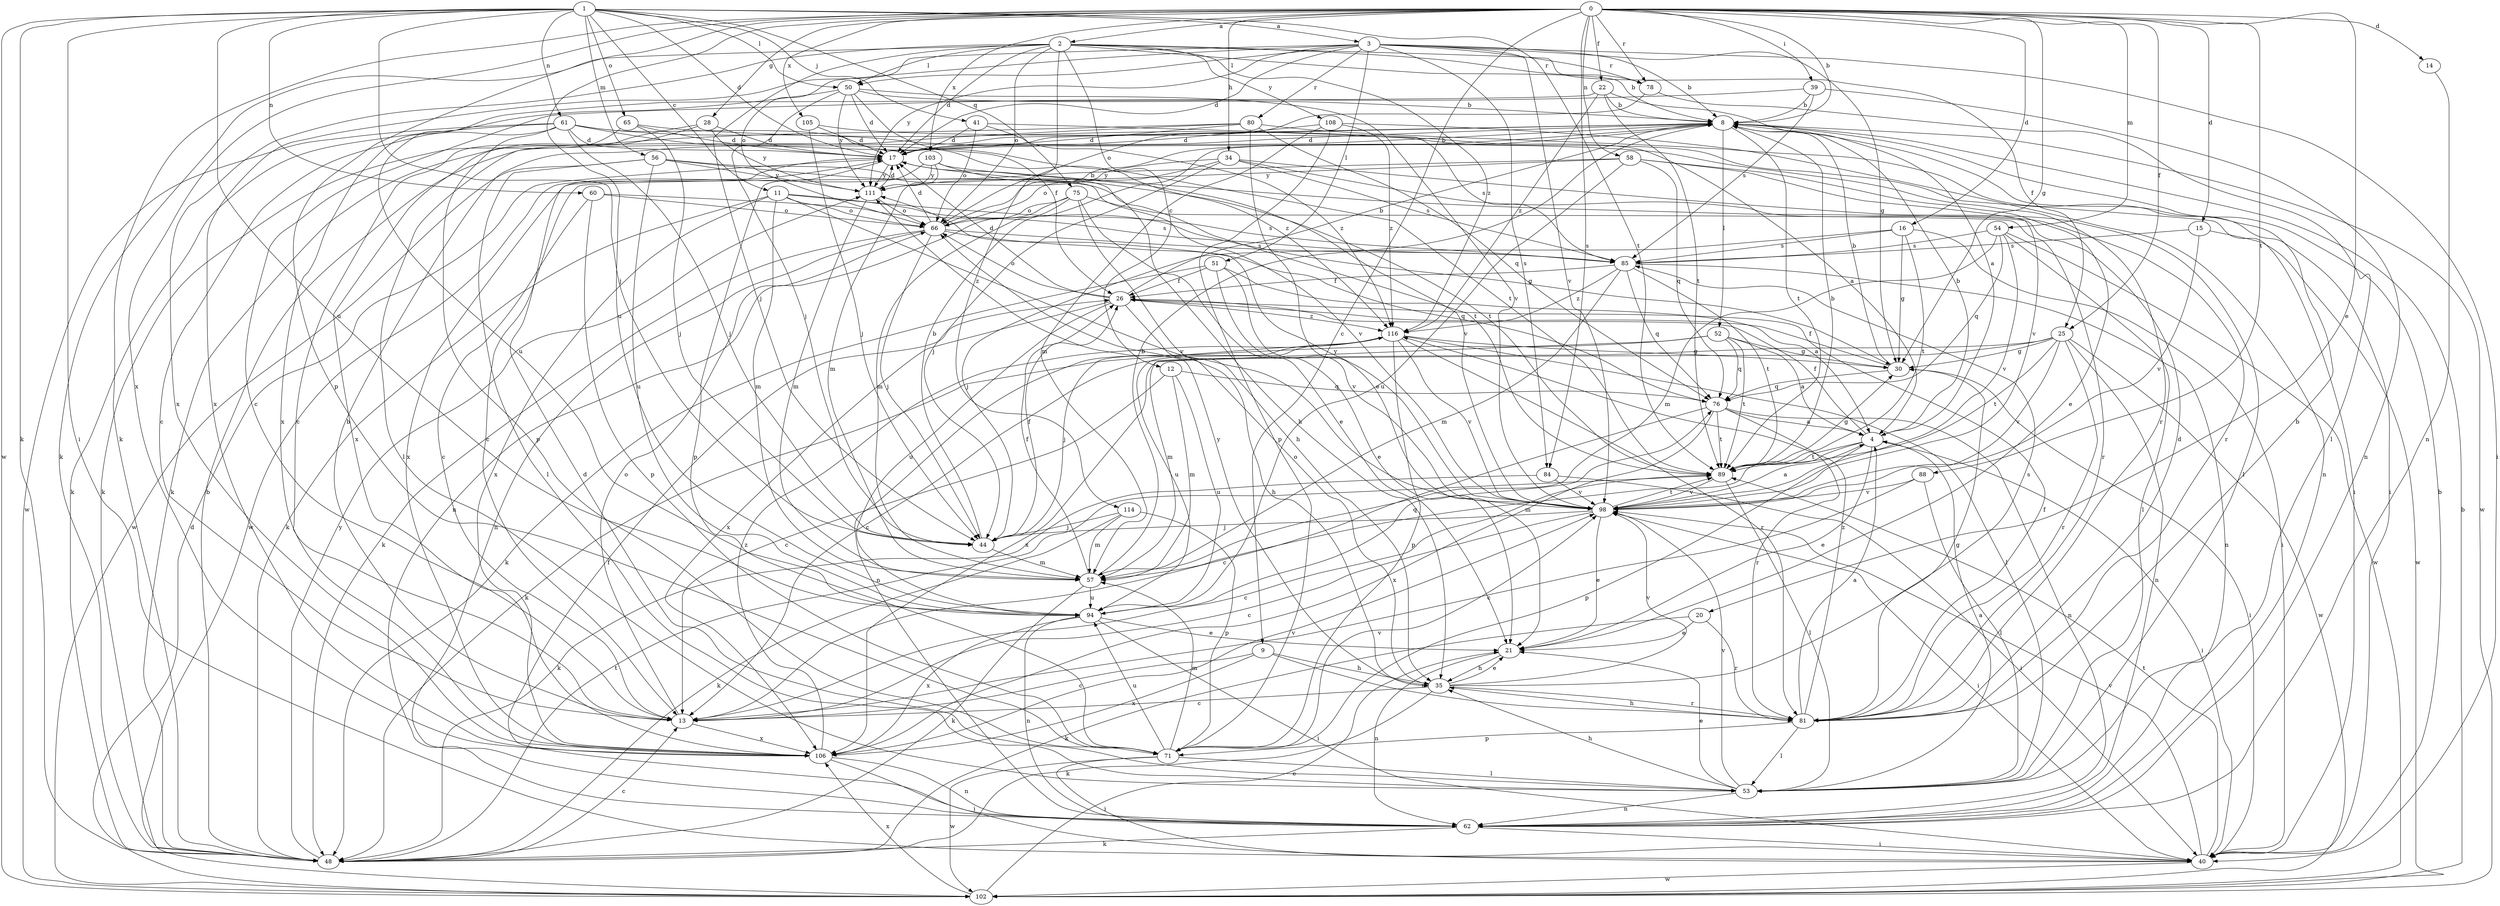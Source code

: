 strict digraph  {
0;
1;
2;
3;
4;
8;
9;
11;
12;
13;
14;
15;
16;
17;
20;
21;
22;
25;
26;
28;
30;
34;
35;
39;
40;
41;
44;
48;
50;
51;
52;
53;
54;
56;
57;
58;
60;
61;
62;
65;
66;
71;
75;
76;
78;
80;
81;
84;
85;
88;
89;
94;
98;
102;
103;
105;
106;
108;
111;
114;
116;
0 -> 2  [label=a];
0 -> 8  [label=b];
0 -> 9  [label=c];
0 -> 14  [label=d];
0 -> 15  [label=d];
0 -> 16  [label=d];
0 -> 20  [label=e];
0 -> 22  [label=f];
0 -> 25  [label=f];
0 -> 28  [label=g];
0 -> 30  [label=g];
0 -> 34  [label=h];
0 -> 39  [label=i];
0 -> 48  [label=k];
0 -> 54  [label=m];
0 -> 58  [label=n];
0 -> 71  [label=p];
0 -> 78  [label=r];
0 -> 84  [label=s];
0 -> 88  [label=t];
0 -> 94  [label=u];
0 -> 103  [label=x];
0 -> 105  [label=x];
0 -> 106  [label=x];
1 -> 3  [label=a];
1 -> 11  [label=c];
1 -> 17  [label=d];
1 -> 40  [label=i];
1 -> 41  [label=j];
1 -> 44  [label=j];
1 -> 48  [label=k];
1 -> 50  [label=l];
1 -> 56  [label=m];
1 -> 60  [label=n];
1 -> 61  [label=n];
1 -> 65  [label=o];
1 -> 75  [label=q];
1 -> 89  [label=t];
1 -> 94  [label=u];
1 -> 102  [label=w];
2 -> 8  [label=b];
2 -> 12  [label=c];
2 -> 17  [label=d];
2 -> 25  [label=f];
2 -> 44  [label=j];
2 -> 48  [label=k];
2 -> 50  [label=l];
2 -> 66  [label=o];
2 -> 78  [label=r];
2 -> 106  [label=x];
2 -> 108  [label=y];
2 -> 114  [label=z];
2 -> 116  [label=z];
3 -> 8  [label=b];
3 -> 17  [label=d];
3 -> 30  [label=g];
3 -> 40  [label=i];
3 -> 50  [label=l];
3 -> 51  [label=l];
3 -> 66  [label=o];
3 -> 78  [label=r];
3 -> 80  [label=r];
3 -> 84  [label=s];
3 -> 98  [label=v];
3 -> 106  [label=x];
3 -> 111  [label=y];
4 -> 8  [label=b];
4 -> 21  [label=e];
4 -> 26  [label=f];
4 -> 40  [label=i];
4 -> 57  [label=m];
4 -> 71  [label=p];
4 -> 89  [label=t];
8 -> 17  [label=d];
8 -> 52  [label=l];
8 -> 89  [label=t];
8 -> 102  [label=w];
9 -> 13  [label=c];
9 -> 35  [label=h];
9 -> 81  [label=r];
9 -> 106  [label=x];
11 -> 30  [label=g];
11 -> 48  [label=k];
11 -> 57  [label=m];
11 -> 66  [label=o];
11 -> 85  [label=s];
11 -> 98  [label=v];
11 -> 106  [label=x];
12 -> 13  [label=c];
12 -> 57  [label=m];
12 -> 76  [label=q];
12 -> 94  [label=u];
13 -> 8  [label=b];
13 -> 66  [label=o];
13 -> 106  [label=x];
14 -> 62  [label=n];
15 -> 85  [label=s];
15 -> 98  [label=v];
15 -> 102  [label=w];
16 -> 30  [label=g];
16 -> 40  [label=i];
16 -> 44  [label=j];
16 -> 85  [label=s];
16 -> 89  [label=t];
17 -> 8  [label=b];
17 -> 71  [label=p];
17 -> 89  [label=t];
17 -> 102  [label=w];
17 -> 111  [label=y];
20 -> 21  [label=e];
20 -> 48  [label=k];
20 -> 81  [label=r];
21 -> 35  [label=h];
21 -> 62  [label=n];
22 -> 4  [label=a];
22 -> 8  [label=b];
22 -> 89  [label=t];
22 -> 106  [label=x];
22 -> 116  [label=z];
25 -> 13  [label=c];
25 -> 30  [label=g];
25 -> 62  [label=n];
25 -> 81  [label=r];
25 -> 89  [label=t];
25 -> 98  [label=v];
25 -> 102  [label=w];
25 -> 106  [label=x];
26 -> 8  [label=b];
26 -> 17  [label=d];
26 -> 35  [label=h];
26 -> 66  [label=o];
26 -> 94  [label=u];
26 -> 106  [label=x];
26 -> 116  [label=z];
28 -> 13  [label=c];
28 -> 17  [label=d];
28 -> 106  [label=x];
28 -> 111  [label=y];
30 -> 8  [label=b];
30 -> 26  [label=f];
30 -> 40  [label=i];
30 -> 76  [label=q];
34 -> 44  [label=j];
34 -> 53  [label=l];
34 -> 66  [label=o];
34 -> 81  [label=r];
34 -> 85  [label=s];
34 -> 111  [label=y];
35 -> 13  [label=c];
35 -> 21  [label=e];
35 -> 48  [label=k];
35 -> 66  [label=o];
35 -> 81  [label=r];
35 -> 85  [label=s];
35 -> 98  [label=v];
35 -> 111  [label=y];
39 -> 8  [label=b];
39 -> 13  [label=c];
39 -> 62  [label=n];
39 -> 85  [label=s];
40 -> 8  [label=b];
40 -> 89  [label=t];
40 -> 98  [label=v];
40 -> 102  [label=w];
41 -> 17  [label=d];
41 -> 66  [label=o];
41 -> 85  [label=s];
41 -> 116  [label=z];
44 -> 8  [label=b];
44 -> 26  [label=f];
44 -> 57  [label=m];
48 -> 8  [label=b];
48 -> 13  [label=c];
48 -> 89  [label=t];
48 -> 111  [label=y];
50 -> 8  [label=b];
50 -> 17  [label=d];
50 -> 26  [label=f];
50 -> 44  [label=j];
50 -> 94  [label=u];
50 -> 98  [label=v];
50 -> 111  [label=y];
51 -> 4  [label=a];
51 -> 21  [label=e];
51 -> 26  [label=f];
51 -> 48  [label=k];
51 -> 98  [label=v];
52 -> 4  [label=a];
52 -> 30  [label=g];
52 -> 48  [label=k];
52 -> 57  [label=m];
52 -> 76  [label=q];
52 -> 89  [label=t];
53 -> 4  [label=a];
53 -> 17  [label=d];
53 -> 21  [label=e];
53 -> 35  [label=h];
53 -> 62  [label=n];
53 -> 98  [label=v];
54 -> 53  [label=l];
54 -> 57  [label=m];
54 -> 76  [label=q];
54 -> 85  [label=s];
54 -> 98  [label=v];
54 -> 102  [label=w];
56 -> 53  [label=l];
56 -> 89  [label=t];
56 -> 94  [label=u];
56 -> 98  [label=v];
56 -> 102  [label=w];
56 -> 111  [label=y];
57 -> 8  [label=b];
57 -> 26  [label=f];
57 -> 48  [label=k];
57 -> 94  [label=u];
58 -> 13  [label=c];
58 -> 21  [label=e];
58 -> 76  [label=q];
58 -> 94  [label=u];
58 -> 98  [label=v];
58 -> 111  [label=y];
60 -> 13  [label=c];
60 -> 66  [label=o];
60 -> 71  [label=p];
60 -> 85  [label=s];
61 -> 13  [label=c];
61 -> 17  [label=d];
61 -> 44  [label=j];
61 -> 48  [label=k];
61 -> 71  [label=p];
61 -> 81  [label=r];
61 -> 89  [label=t];
61 -> 102  [label=w];
61 -> 116  [label=z];
62 -> 26  [label=f];
62 -> 40  [label=i];
62 -> 48  [label=k];
65 -> 17  [label=d];
65 -> 40  [label=i];
65 -> 44  [label=j];
65 -> 48  [label=k];
66 -> 8  [label=b];
66 -> 17  [label=d];
66 -> 44  [label=j];
66 -> 48  [label=k];
66 -> 62  [label=n];
66 -> 76  [label=q];
66 -> 85  [label=s];
71 -> 40  [label=i];
71 -> 53  [label=l];
71 -> 57  [label=m];
71 -> 94  [label=u];
71 -> 98  [label=v];
71 -> 102  [label=w];
75 -> 21  [label=e];
75 -> 35  [label=h];
75 -> 57  [label=m];
75 -> 62  [label=n];
75 -> 66  [label=o];
75 -> 81  [label=r];
76 -> 4  [label=a];
76 -> 13  [label=c];
76 -> 62  [label=n];
76 -> 81  [label=r];
76 -> 89  [label=t];
76 -> 106  [label=x];
78 -> 53  [label=l];
78 -> 66  [label=o];
80 -> 17  [label=d];
80 -> 21  [label=e];
80 -> 40  [label=i];
80 -> 48  [label=k];
80 -> 53  [label=l];
80 -> 76  [label=q];
81 -> 4  [label=a];
81 -> 8  [label=b];
81 -> 17  [label=d];
81 -> 26  [label=f];
81 -> 30  [label=g];
81 -> 35  [label=h];
81 -> 53  [label=l];
81 -> 71  [label=p];
81 -> 116  [label=z];
84 -> 40  [label=i];
84 -> 48  [label=k];
84 -> 98  [label=v];
85 -> 26  [label=f];
85 -> 57  [label=m];
85 -> 62  [label=n];
85 -> 76  [label=q];
85 -> 89  [label=t];
85 -> 116  [label=z];
88 -> 13  [label=c];
88 -> 53  [label=l];
88 -> 98  [label=v];
89 -> 8  [label=b];
89 -> 13  [label=c];
89 -> 30  [label=g];
89 -> 53  [label=l];
89 -> 98  [label=v];
94 -> 21  [label=e];
94 -> 40  [label=i];
94 -> 62  [label=n];
94 -> 76  [label=q];
94 -> 106  [label=x];
98 -> 4  [label=a];
98 -> 13  [label=c];
98 -> 21  [label=e];
98 -> 40  [label=i];
98 -> 44  [label=j];
98 -> 89  [label=t];
98 -> 111  [label=y];
102 -> 8  [label=b];
102 -> 17  [label=d];
102 -> 21  [label=e];
102 -> 106  [label=x];
103 -> 35  [label=h];
103 -> 57  [label=m];
103 -> 98  [label=v];
103 -> 106  [label=x];
103 -> 111  [label=y];
105 -> 4  [label=a];
105 -> 17  [label=d];
105 -> 44  [label=j];
106 -> 40  [label=i];
106 -> 62  [label=n];
106 -> 98  [label=v];
106 -> 116  [label=z];
108 -> 17  [label=d];
108 -> 57  [label=m];
108 -> 62  [label=n];
108 -> 71  [label=p];
108 -> 116  [label=z];
111 -> 17  [label=d];
111 -> 57  [label=m];
111 -> 66  [label=o];
114 -> 44  [label=j];
114 -> 48  [label=k];
114 -> 57  [label=m];
114 -> 71  [label=p];
116 -> 30  [label=g];
116 -> 44  [label=j];
116 -> 53  [label=l];
116 -> 62  [label=n];
116 -> 71  [label=p];
116 -> 81  [label=r];
116 -> 94  [label=u];
116 -> 98  [label=v];
}
